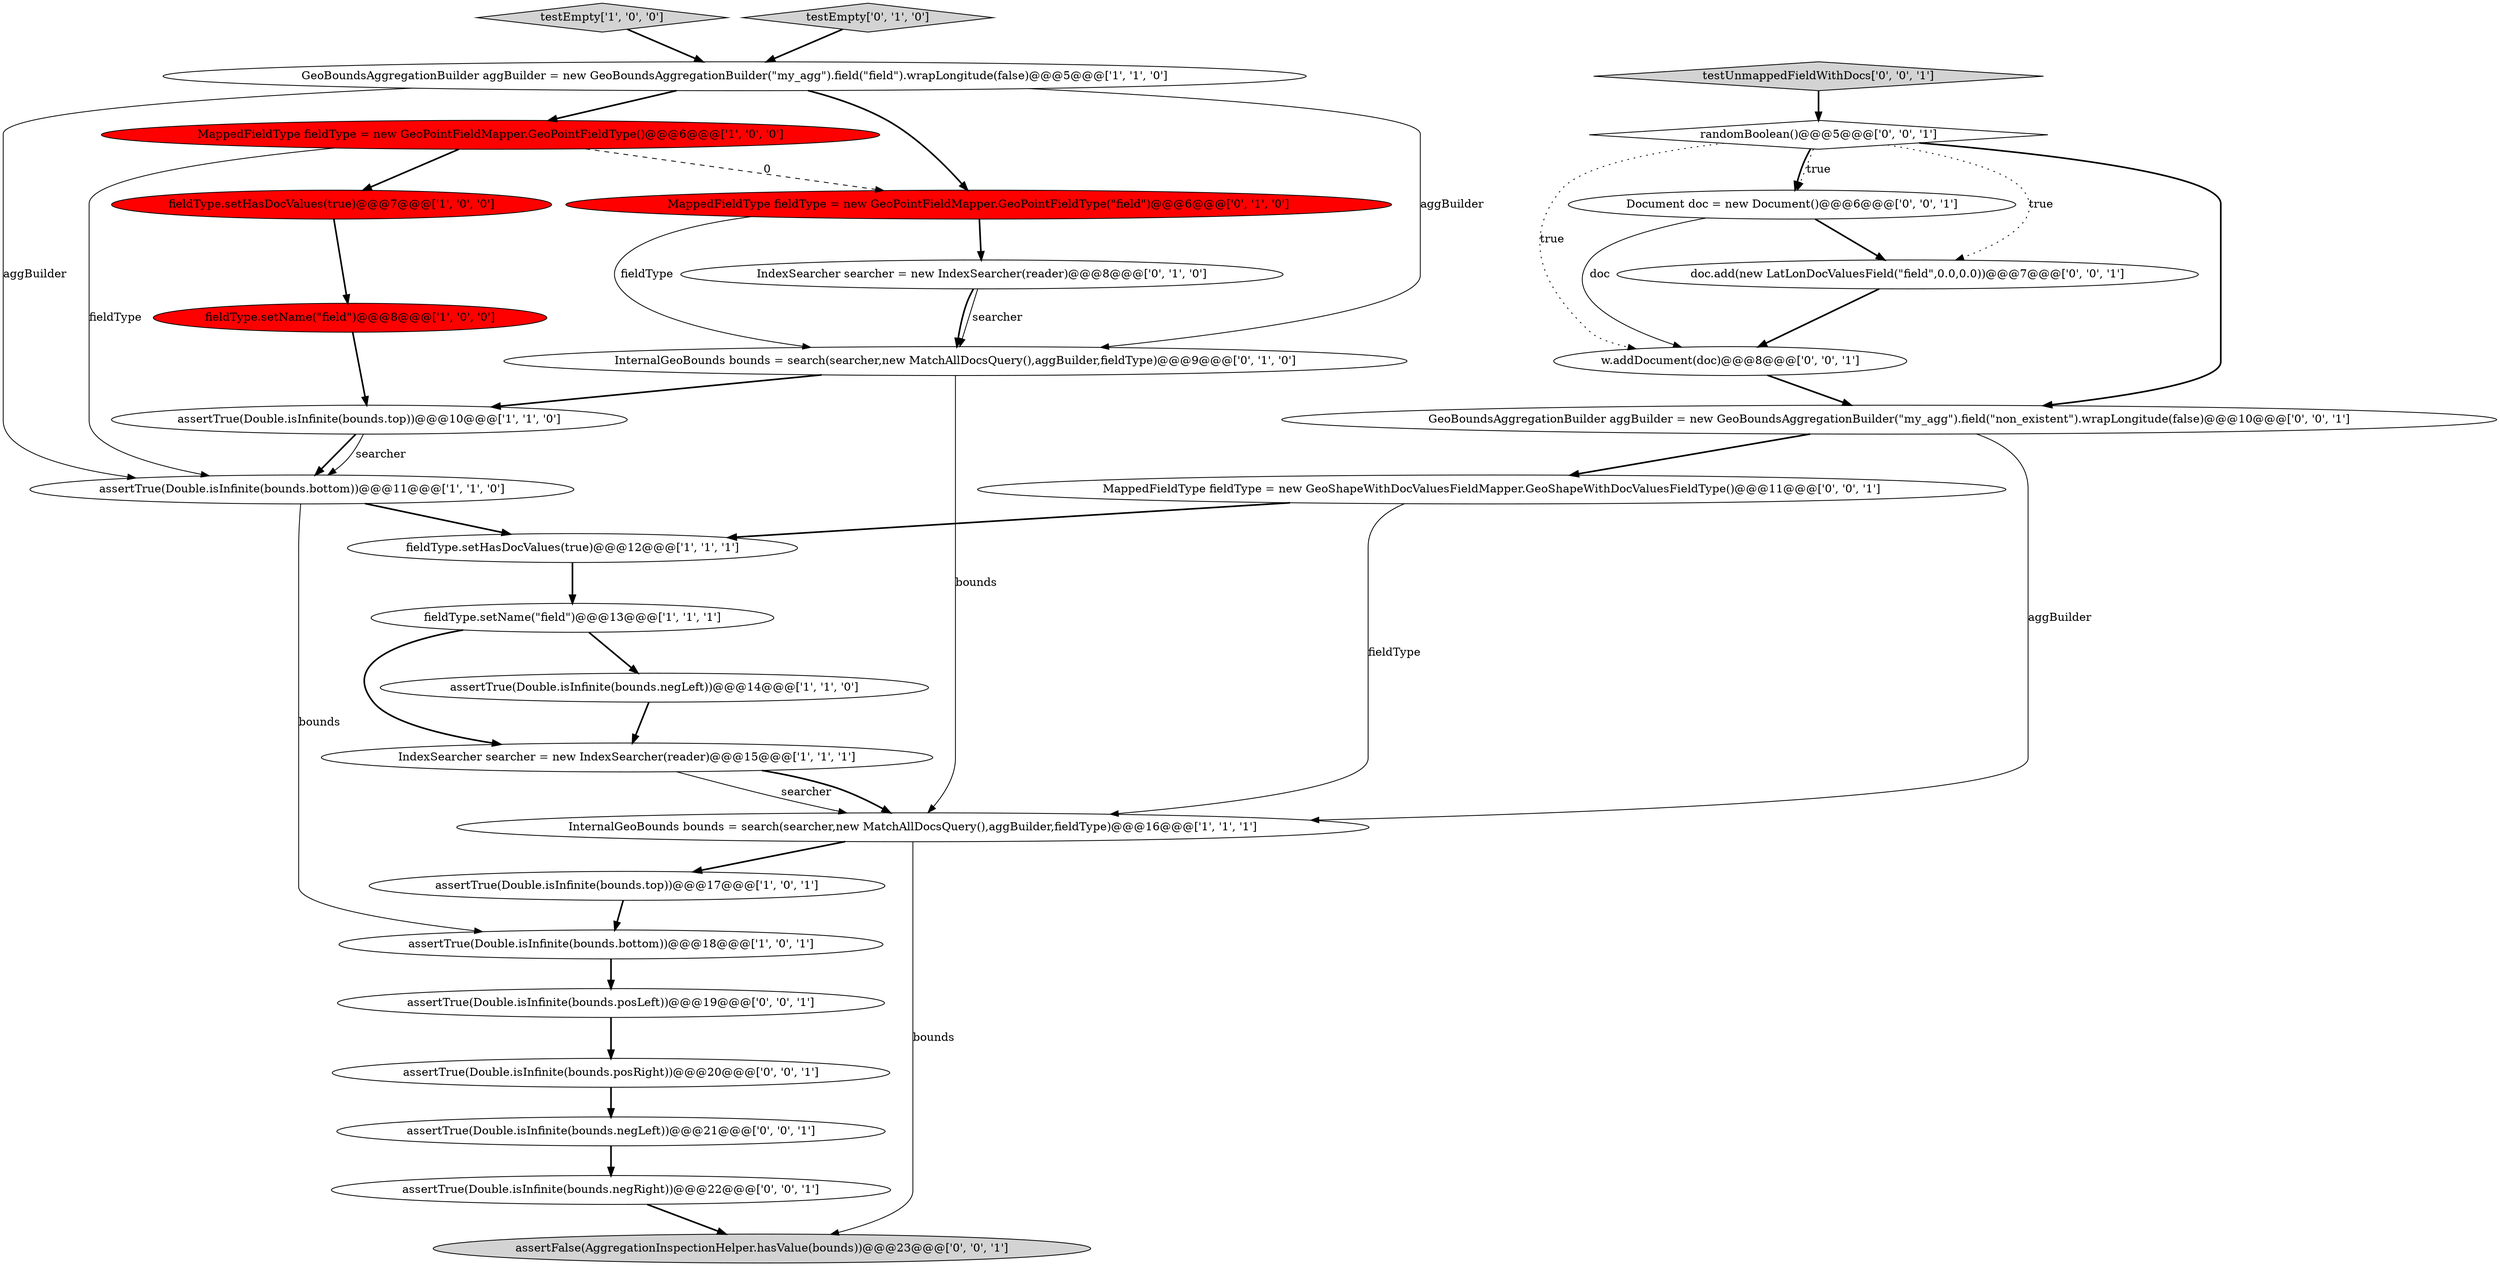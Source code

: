 digraph {
7 [style = filled, label = "fieldType.setHasDocValues(true)@@@12@@@['1', '1', '1']", fillcolor = white, shape = ellipse image = "AAA0AAABBB1BBB"];
21 [style = filled, label = "Document doc = new Document()@@@6@@@['0', '0', '1']", fillcolor = white, shape = ellipse image = "AAA0AAABBB3BBB"];
29 [style = filled, label = "assertTrue(Double.isInfinite(bounds.negRight))@@@22@@@['0', '0', '1']", fillcolor = white, shape = ellipse image = "AAA0AAABBB3BBB"];
10 [style = filled, label = "assertTrue(Double.isInfinite(bounds.bottom))@@@11@@@['1', '1', '0']", fillcolor = white, shape = ellipse image = "AAA0AAABBB1BBB"];
20 [style = filled, label = "MappedFieldType fieldType = new GeoShapeWithDocValuesFieldMapper.GeoShapeWithDocValuesFieldType()@@@11@@@['0', '0', '1']", fillcolor = white, shape = ellipse image = "AAA0AAABBB3BBB"];
23 [style = filled, label = "randomBoolean()@@@5@@@['0', '0', '1']", fillcolor = white, shape = diamond image = "AAA0AAABBB3BBB"];
11 [style = filled, label = "GeoBoundsAggregationBuilder aggBuilder = new GeoBoundsAggregationBuilder(\"my_agg\").field(\"field\").wrapLongitude(false)@@@5@@@['1', '1', '0']", fillcolor = white, shape = ellipse image = "AAA0AAABBB1BBB"];
25 [style = filled, label = "assertTrue(Double.isInfinite(bounds.posLeft))@@@19@@@['0', '0', '1']", fillcolor = white, shape = ellipse image = "AAA0AAABBB3BBB"];
15 [style = filled, label = "IndexSearcher searcher = new IndexSearcher(reader)@@@8@@@['0', '1', '0']", fillcolor = white, shape = ellipse image = "AAA0AAABBB2BBB"];
18 [style = filled, label = "doc.add(new LatLonDocValuesField(\"field\",0.0,0.0))@@@7@@@['0', '0', '1']", fillcolor = white, shape = ellipse image = "AAA0AAABBB3BBB"];
5 [style = filled, label = "testEmpty['1', '0', '0']", fillcolor = lightgray, shape = diamond image = "AAA0AAABBB1BBB"];
26 [style = filled, label = "assertTrue(Double.isInfinite(bounds.negLeft))@@@21@@@['0', '0', '1']", fillcolor = white, shape = ellipse image = "AAA0AAABBB3BBB"];
27 [style = filled, label = "w.addDocument(doc)@@@8@@@['0', '0', '1']", fillcolor = white, shape = ellipse image = "AAA0AAABBB3BBB"];
24 [style = filled, label = "testUnmappedFieldWithDocs['0', '0', '1']", fillcolor = lightgray, shape = diamond image = "AAA0AAABBB3BBB"];
4 [style = filled, label = "assertTrue(Double.isInfinite(bounds.top))@@@10@@@['1', '1', '0']", fillcolor = white, shape = ellipse image = "AAA0AAABBB1BBB"];
19 [style = filled, label = "assertFalse(AggregationInspectionHelper.hasValue(bounds))@@@23@@@['0', '0', '1']", fillcolor = lightgray, shape = ellipse image = "AAA0AAABBB3BBB"];
0 [style = filled, label = "fieldType.setName(\"field\")@@@8@@@['1', '0', '0']", fillcolor = red, shape = ellipse image = "AAA1AAABBB1BBB"];
14 [style = filled, label = "InternalGeoBounds bounds = search(searcher,new MatchAllDocsQuery(),aggBuilder,fieldType)@@@9@@@['0', '1', '0']", fillcolor = white, shape = ellipse image = "AAA0AAABBB2BBB"];
6 [style = filled, label = "assertTrue(Double.isInfinite(bounds.top))@@@17@@@['1', '0', '1']", fillcolor = white, shape = ellipse image = "AAA0AAABBB1BBB"];
2 [style = filled, label = "fieldType.setName(\"field\")@@@13@@@['1', '1', '1']", fillcolor = white, shape = ellipse image = "AAA0AAABBB1BBB"];
13 [style = filled, label = "assertTrue(Double.isInfinite(bounds.negLeft))@@@14@@@['1', '1', '0']", fillcolor = white, shape = ellipse image = "AAA0AAABBB1BBB"];
1 [style = filled, label = "fieldType.setHasDocValues(true)@@@7@@@['1', '0', '0']", fillcolor = red, shape = ellipse image = "AAA1AAABBB1BBB"];
28 [style = filled, label = "GeoBoundsAggregationBuilder aggBuilder = new GeoBoundsAggregationBuilder(\"my_agg\").field(\"non_existent\").wrapLongitude(false)@@@10@@@['0', '0', '1']", fillcolor = white, shape = ellipse image = "AAA0AAABBB3BBB"];
16 [style = filled, label = "testEmpty['0', '1', '0']", fillcolor = lightgray, shape = diamond image = "AAA0AAABBB2BBB"];
9 [style = filled, label = "IndexSearcher searcher = new IndexSearcher(reader)@@@15@@@['1', '1', '1']", fillcolor = white, shape = ellipse image = "AAA0AAABBB1BBB"];
12 [style = filled, label = "InternalGeoBounds bounds = search(searcher,new MatchAllDocsQuery(),aggBuilder,fieldType)@@@16@@@['1', '1', '1']", fillcolor = white, shape = ellipse image = "AAA0AAABBB1BBB"];
17 [style = filled, label = "MappedFieldType fieldType = new GeoPointFieldMapper.GeoPointFieldType(\"field\")@@@6@@@['0', '1', '0']", fillcolor = red, shape = ellipse image = "AAA1AAABBB2BBB"];
8 [style = filled, label = "MappedFieldType fieldType = new GeoPointFieldMapper.GeoPointFieldType()@@@6@@@['1', '0', '0']", fillcolor = red, shape = ellipse image = "AAA1AAABBB1BBB"];
22 [style = filled, label = "assertTrue(Double.isInfinite(bounds.posRight))@@@20@@@['0', '0', '1']", fillcolor = white, shape = ellipse image = "AAA0AAABBB3BBB"];
3 [style = filled, label = "assertTrue(Double.isInfinite(bounds.bottom))@@@18@@@['1', '0', '1']", fillcolor = white, shape = ellipse image = "AAA0AAABBB1BBB"];
4->10 [style = bold, label=""];
6->3 [style = bold, label=""];
22->26 [style = bold, label=""];
11->14 [style = solid, label="aggBuilder"];
17->14 [style = solid, label="fieldType"];
16->11 [style = bold, label=""];
15->14 [style = bold, label=""];
25->22 [style = bold, label=""];
28->20 [style = bold, label=""];
3->25 [style = bold, label=""];
14->12 [style = solid, label="bounds"];
26->29 [style = bold, label=""];
27->28 [style = bold, label=""];
10->3 [style = solid, label="bounds"];
23->21 [style = dotted, label="true"];
20->12 [style = solid, label="fieldType"];
21->27 [style = solid, label="doc"];
9->12 [style = solid, label="searcher"];
1->0 [style = bold, label=""];
2->9 [style = bold, label=""];
12->6 [style = bold, label=""];
10->7 [style = bold, label=""];
4->10 [style = solid, label="searcher"];
21->18 [style = bold, label=""];
2->13 [style = bold, label=""];
23->28 [style = bold, label=""];
8->1 [style = bold, label=""];
29->19 [style = bold, label=""];
23->18 [style = dotted, label="true"];
23->21 [style = bold, label=""];
18->27 [style = bold, label=""];
0->4 [style = bold, label=""];
7->2 [style = bold, label=""];
8->10 [style = solid, label="fieldType"];
12->19 [style = solid, label="bounds"];
15->14 [style = solid, label="searcher"];
17->15 [style = bold, label=""];
23->27 [style = dotted, label="true"];
8->17 [style = dashed, label="0"];
11->8 [style = bold, label=""];
11->17 [style = bold, label=""];
5->11 [style = bold, label=""];
13->9 [style = bold, label=""];
9->12 [style = bold, label=""];
11->10 [style = solid, label="aggBuilder"];
28->12 [style = solid, label="aggBuilder"];
20->7 [style = bold, label=""];
14->4 [style = bold, label=""];
24->23 [style = bold, label=""];
}
